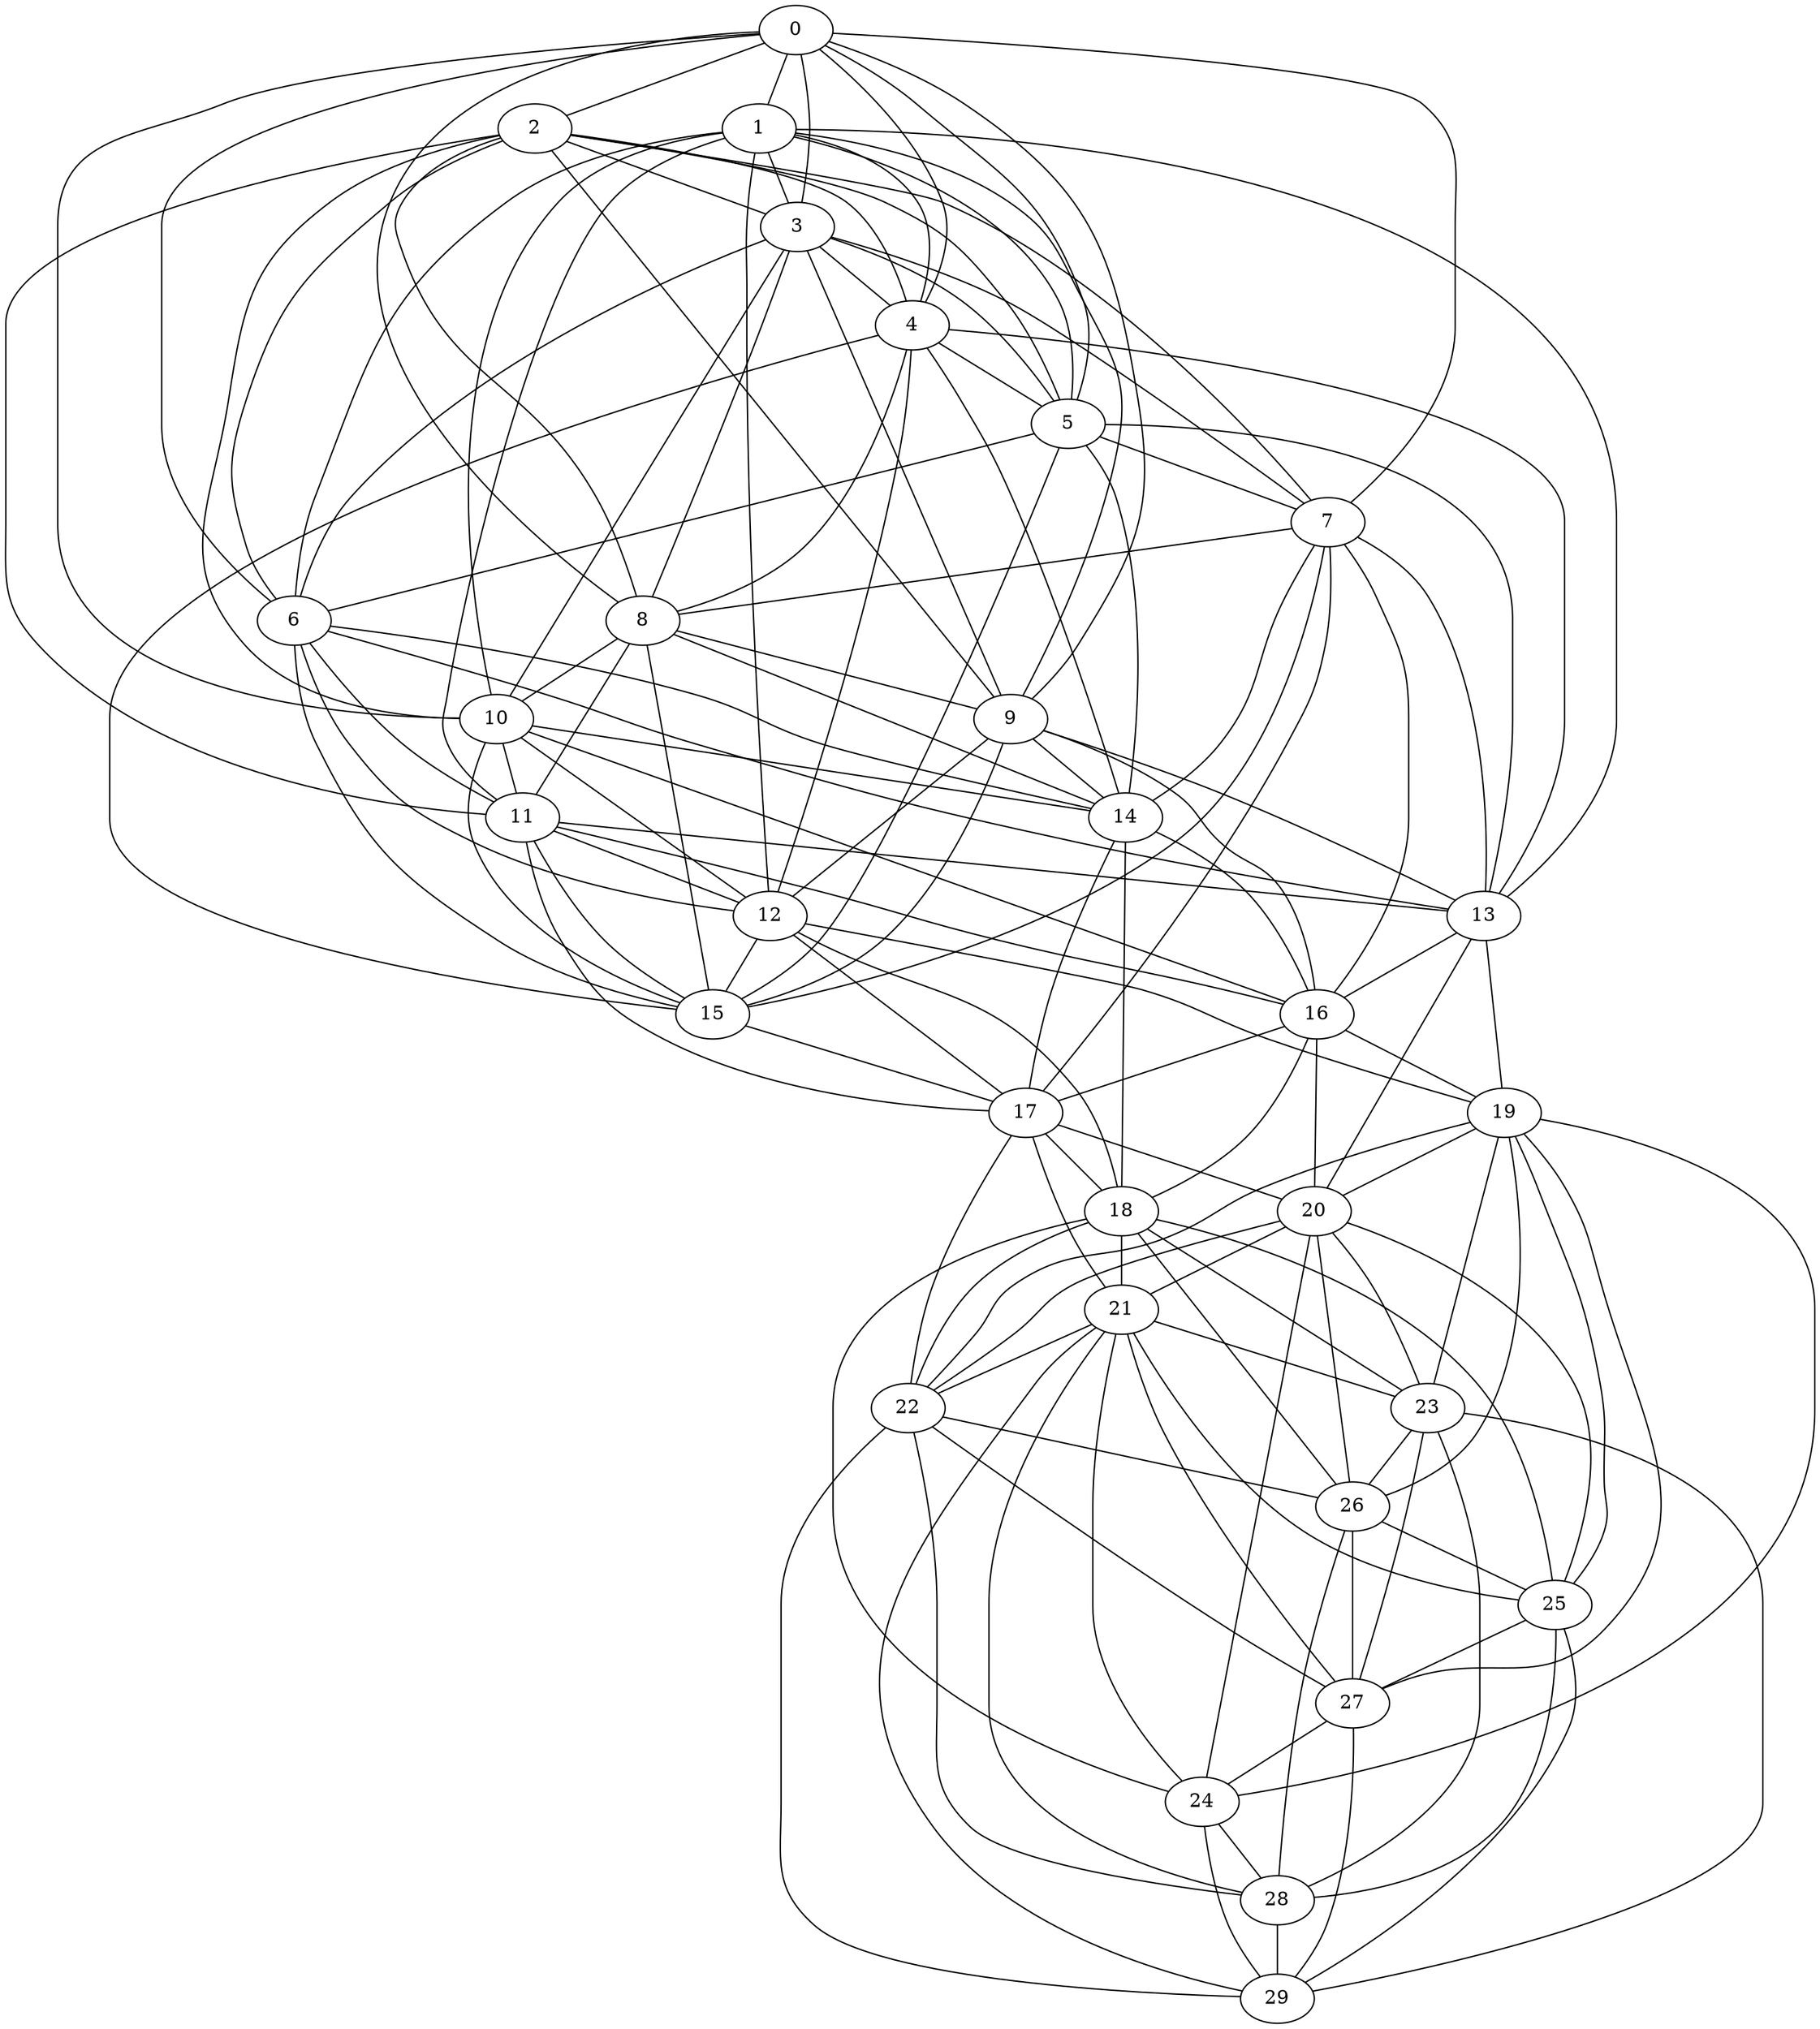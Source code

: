 strict graph G {
0;
1;
2;
3;
4;
5;
6;
7;
8;
9;
10;
11;
12;
13;
14;
15;
16;
17;
18;
19;
20;
21;
22;
23;
24;
25;
26;
27;
28;
29;
11 -- 13;
25 -- 27;
6 -- 14;
1 -- 3;
23 -- 27;
4 -- 14;
20 -- 22;
2 -- 4;
8 -- 14;
19 -- 22;
5 -- 15;
9 -- 16;
4 -- 5;
1 -- 6;
18 -- 24;
5 -- 6;
3 -- 4;
18 -- 22;
9 -- 15;
27 -- 24;
13 -- 20;
21 -- 25;
0 -- 2;
9 -- 13;
2 -- 9;
10 -- 14;
2 -- 6;
1 -- 9;
22 -- 28;
7 -- 14;
3 -- 7;
1 -- 13;
17 -- 22;
12 -- 19;
25 -- 29;
1 -- 4;
6 -- 12;
8 -- 15;
24 -- 28;
9 -- 14;
18 -- 23;
1 -- 11;
2 -- 5;
8 -- 11;
26 -- 25;
20 -- 26;
11 -- 12;
5 -- 7;
27 -- 29;
1 -- 12;
0 -- 7;
21 -- 27;
0 -- 1;
0 -- 6;
8 -- 9;
21 -- 28;
4 -- 13;
21 -- 23;
10 -- 11;
2 -- 8;
18 -- 26;
14 -- 17;
17 -- 20;
0 -- 4;
0 -- 3;
10 -- 16;
10 -- 15;
18 -- 25;
22 -- 26;
25 -- 28;
13 -- 16;
2 -- 3;
4 -- 15;
0 -- 9;
7 -- 17;
21 -- 22;
7 -- 16;
0 -- 5;
16 -- 19;
23 -- 26;
11 -- 17;
19 -- 23;
15 -- 17;
3 -- 8;
17 -- 21;
18 -- 21;
19 -- 24;
22 -- 27;
21 -- 24;
16 -- 17;
28 -- 29;
0 -- 8;
8 -- 10;
7 -- 15;
3 -- 9;
5 -- 13;
3 -- 10;
0 -- 10;
19 -- 25;
20 -- 24;
14 -- 18;
26 -- 27;
16 -- 18;
7 -- 13;
20 -- 25;
4 -- 12;
5 -- 14;
3 -- 6;
19 -- 27;
3 -- 5;
6 -- 11;
21 -- 29;
26 -- 28;
24 -- 29;
20 -- 21;
9 -- 12;
17 -- 18;
11 -- 16;
4 -- 8;
6 -- 13;
6 -- 15;
12 -- 17;
10 -- 12;
19 -- 20;
1 -- 5;
23 -- 28;
14 -- 16;
12 -- 15;
1 -- 10;
7 -- 8;
22 -- 29;
23 -- 29;
11 -- 15;
16 -- 20;
2 -- 11;
13 -- 19;
12 -- 18;
2 -- 10;
20 -- 23;
2 -- 7;
19 -- 26;
}
